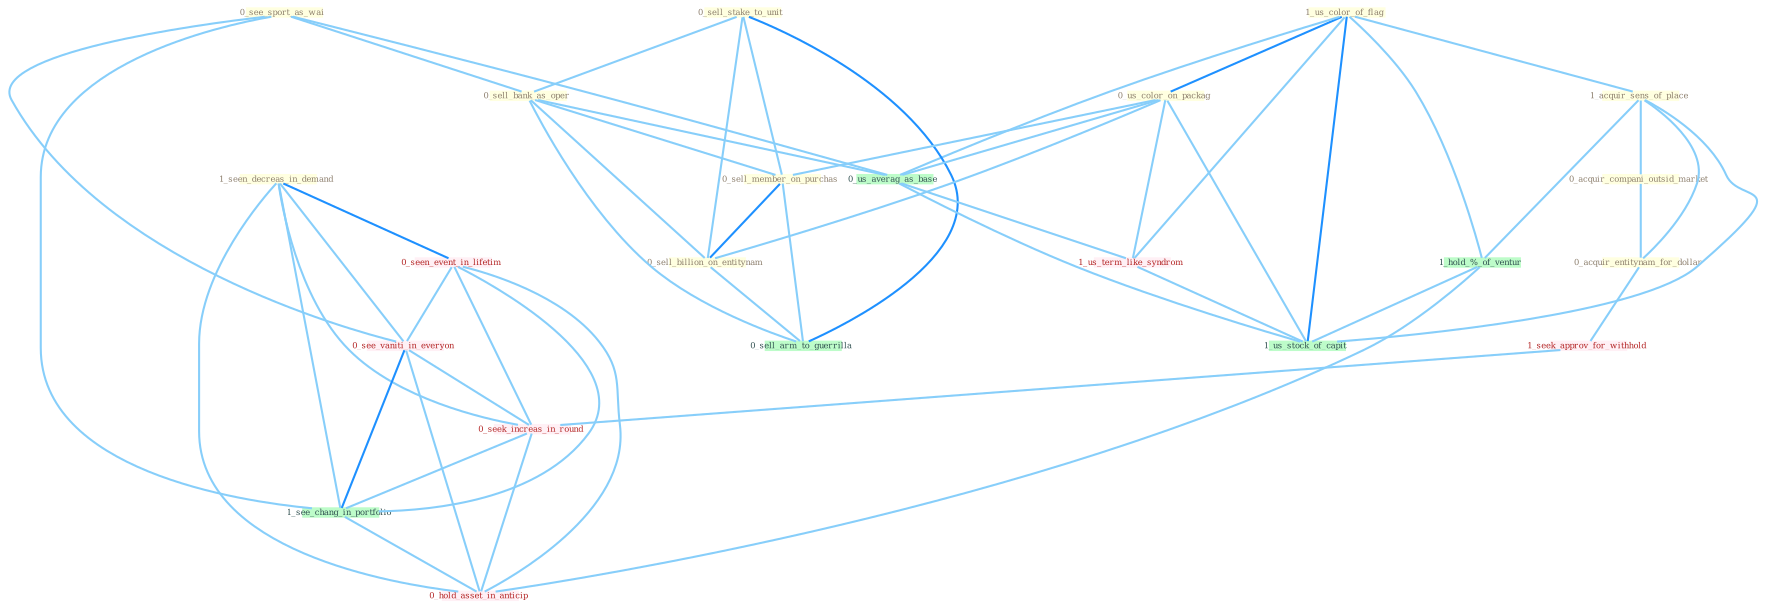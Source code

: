 Graph G{ 
    node
    [shape=polygon,style=filled,width=.5,height=.06,color="#BDFCC9",fixedsize=true,fontsize=4,
    fontcolor="#2f4f4f"];
    {node
    [color="#ffffe0", fontcolor="#8b7d6b"] "1_us_color_of_flag " "1_acquir_sens_of_place " "0_acquir_compani_outsid_market " "0_see_sport_as_wai " "1_seen_decreas_in_demand " "0_sell_stake_to_unit " "0_us_color_on_packag " "0_sell_bank_as_oper " "0_sell_member_on_purchas " "0_acquir_entitynam_for_dollar " "0_sell_billion_on_entitynam "}
{node [color="#fff0f5", fontcolor="#b22222"] "0_seen_event_in_lifetim " "1_us_term_like_syndrom " "1_seek_approv_for_withhold " "0_see_vaniti_in_everyon " "0_seek_increas_in_round " "0_hold_asset_in_anticip "}
edge [color="#B0E2FF"];

	"1_us_color_of_flag " -- "1_acquir_sens_of_place " [w="1", color="#87cefa" ];
	"1_us_color_of_flag " -- "0_us_color_on_packag " [w="2", color="#1e90ff" , len=0.8];
	"1_us_color_of_flag " -- "0_us_averag_as_base " [w="1", color="#87cefa" ];
	"1_us_color_of_flag " -- "1_us_term_like_syndrom " [w="1", color="#87cefa" ];
	"1_us_color_of_flag " -- "1_hold_%_of_ventur " [w="1", color="#87cefa" ];
	"1_us_color_of_flag " -- "1_us_stock_of_capit " [w="2", color="#1e90ff" , len=0.8];
	"1_acquir_sens_of_place " -- "0_acquir_compani_outsid_market " [w="1", color="#87cefa" ];
	"1_acquir_sens_of_place " -- "0_acquir_entitynam_for_dollar " [w="1", color="#87cefa" ];
	"1_acquir_sens_of_place " -- "1_hold_%_of_ventur " [w="1", color="#87cefa" ];
	"1_acquir_sens_of_place " -- "1_us_stock_of_capit " [w="1", color="#87cefa" ];
	"0_acquir_compani_outsid_market " -- "0_acquir_entitynam_for_dollar " [w="1", color="#87cefa" ];
	"0_see_sport_as_wai " -- "0_sell_bank_as_oper " [w="1", color="#87cefa" ];
	"0_see_sport_as_wai " -- "0_us_averag_as_base " [w="1", color="#87cefa" ];
	"0_see_sport_as_wai " -- "0_see_vaniti_in_everyon " [w="1", color="#87cefa" ];
	"0_see_sport_as_wai " -- "1_see_chang_in_portfolio " [w="1", color="#87cefa" ];
	"1_seen_decreas_in_demand " -- "0_seen_event_in_lifetim " [w="2", color="#1e90ff" , len=0.8];
	"1_seen_decreas_in_demand " -- "0_see_vaniti_in_everyon " [w="1", color="#87cefa" ];
	"1_seen_decreas_in_demand " -- "0_seek_increas_in_round " [w="1", color="#87cefa" ];
	"1_seen_decreas_in_demand " -- "1_see_chang_in_portfolio " [w="1", color="#87cefa" ];
	"1_seen_decreas_in_demand " -- "0_hold_asset_in_anticip " [w="1", color="#87cefa" ];
	"0_sell_stake_to_unit " -- "0_sell_bank_as_oper " [w="1", color="#87cefa" ];
	"0_sell_stake_to_unit " -- "0_sell_member_on_purchas " [w="1", color="#87cefa" ];
	"0_sell_stake_to_unit " -- "0_sell_billion_on_entitynam " [w="1", color="#87cefa" ];
	"0_sell_stake_to_unit " -- "0_sell_arm_to_guerrilla " [w="2", color="#1e90ff" , len=0.8];
	"0_us_color_on_packag " -- "0_sell_member_on_purchas " [w="1", color="#87cefa" ];
	"0_us_color_on_packag " -- "0_sell_billion_on_entitynam " [w="1", color="#87cefa" ];
	"0_us_color_on_packag " -- "0_us_averag_as_base " [w="1", color="#87cefa" ];
	"0_us_color_on_packag " -- "1_us_term_like_syndrom " [w="1", color="#87cefa" ];
	"0_us_color_on_packag " -- "1_us_stock_of_capit " [w="1", color="#87cefa" ];
	"0_sell_bank_as_oper " -- "0_sell_member_on_purchas " [w="1", color="#87cefa" ];
	"0_sell_bank_as_oper " -- "0_sell_billion_on_entitynam " [w="1", color="#87cefa" ];
	"0_sell_bank_as_oper " -- "0_us_averag_as_base " [w="1", color="#87cefa" ];
	"0_sell_bank_as_oper " -- "0_sell_arm_to_guerrilla " [w="1", color="#87cefa" ];
	"0_sell_member_on_purchas " -- "0_sell_billion_on_entitynam " [w="2", color="#1e90ff" , len=0.8];
	"0_sell_member_on_purchas " -- "0_sell_arm_to_guerrilla " [w="1", color="#87cefa" ];
	"0_acquir_entitynam_for_dollar " -- "1_seek_approv_for_withhold " [w="1", color="#87cefa" ];
	"0_sell_billion_on_entitynam " -- "0_sell_arm_to_guerrilla " [w="1", color="#87cefa" ];
	"0_seen_event_in_lifetim " -- "0_see_vaniti_in_everyon " [w="1", color="#87cefa" ];
	"0_seen_event_in_lifetim " -- "0_seek_increas_in_round " [w="1", color="#87cefa" ];
	"0_seen_event_in_lifetim " -- "1_see_chang_in_portfolio " [w="1", color="#87cefa" ];
	"0_seen_event_in_lifetim " -- "0_hold_asset_in_anticip " [w="1", color="#87cefa" ];
	"0_us_averag_as_base " -- "1_us_term_like_syndrom " [w="1", color="#87cefa" ];
	"0_us_averag_as_base " -- "1_us_stock_of_capit " [w="1", color="#87cefa" ];
	"1_us_term_like_syndrom " -- "1_us_stock_of_capit " [w="1", color="#87cefa" ];
	"1_seek_approv_for_withhold " -- "0_seek_increas_in_round " [w="1", color="#87cefa" ];
	"1_hold_%_of_ventur " -- "1_us_stock_of_capit " [w="1", color="#87cefa" ];
	"1_hold_%_of_ventur " -- "0_hold_asset_in_anticip " [w="1", color="#87cefa" ];
	"0_see_vaniti_in_everyon " -- "0_seek_increas_in_round " [w="1", color="#87cefa" ];
	"0_see_vaniti_in_everyon " -- "1_see_chang_in_portfolio " [w="2", color="#1e90ff" , len=0.8];
	"0_see_vaniti_in_everyon " -- "0_hold_asset_in_anticip " [w="1", color="#87cefa" ];
	"0_seek_increas_in_round " -- "1_see_chang_in_portfolio " [w="1", color="#87cefa" ];
	"0_seek_increas_in_round " -- "0_hold_asset_in_anticip " [w="1", color="#87cefa" ];
	"1_see_chang_in_portfolio " -- "0_hold_asset_in_anticip " [w="1", color="#87cefa" ];
}